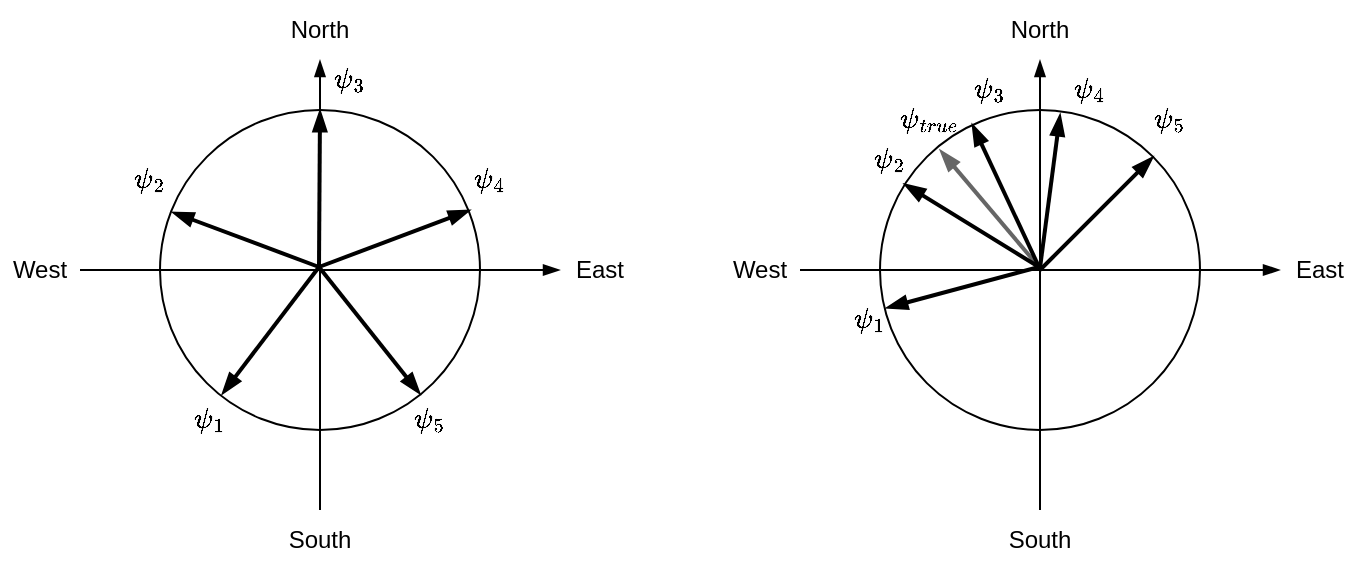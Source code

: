 <mxfile version="15.6.3" type="device"><diagram id="-feqlLXLvjb3GwORE2zJ" name="Page-1"><mxGraphModel dx="2037" dy="489" grid="1" gridSize="10" guides="1" tooltips="1" connect="1" arrows="1" fold="1" page="1" pageScale="1" pageWidth="1169" pageHeight="827" math="1" shadow="0"><root><mxCell id="0"/><mxCell id="1" parent="0"/><mxCell id="o-SM8OzkeYhuigWQqK4l-1" value="" style="ellipse;whiteSpace=wrap;html=1;aspect=fixed;fillColor=none;" parent="1" vertex="1"><mxGeometry x="40" y="120" width="160" height="160" as="geometry"/></mxCell><mxCell id="o-SM8OzkeYhuigWQqK4l-2" value="" style="endArrow=blockThin;html=1;rounded=0;endFill=1;" parent="1" edge="1"><mxGeometry width="50" height="50" relative="1" as="geometry"><mxPoint y="200" as="sourcePoint"/><mxPoint x="240" y="200" as="targetPoint"/></mxGeometry></mxCell><mxCell id="o-SM8OzkeYhuigWQqK4l-3" value="" style="endArrow=blockThin;html=1;rounded=0;endFill=1;" parent="1" target="o-SM8OzkeYhuigWQqK4l-4" edge="1"><mxGeometry width="50" height="50" relative="1" as="geometry"><mxPoint x="120" y="320" as="sourcePoint"/><mxPoint x="120" y="80" as="targetPoint"/></mxGeometry></mxCell><mxCell id="o-SM8OzkeYhuigWQqK4l-4" value="North" style="text;html=1;strokeColor=none;fillColor=none;align=center;verticalAlign=middle;whiteSpace=wrap;rounded=0;" parent="1" vertex="1"><mxGeometry x="90" y="65" width="60" height="30" as="geometry"/></mxCell><mxCell id="o-SM8OzkeYhuigWQqK4l-5" value="East" style="text;html=1;strokeColor=none;fillColor=none;align=center;verticalAlign=middle;whiteSpace=wrap;rounded=0;" parent="1" vertex="1"><mxGeometry x="240" y="185" width="40" height="30" as="geometry"/></mxCell><mxCell id="o-SM8OzkeYhuigWQqK4l-6" value="South" style="text;html=1;strokeColor=none;fillColor=none;align=center;verticalAlign=middle;whiteSpace=wrap;rounded=0;" parent="1" vertex="1"><mxGeometry x="90" y="320" width="60" height="30" as="geometry"/></mxCell><mxCell id="o-SM8OzkeYhuigWQqK4l-7" value="West" style="text;html=1;strokeColor=none;fillColor=none;align=center;verticalAlign=middle;whiteSpace=wrap;rounded=0;" parent="1" vertex="1"><mxGeometry x="-40" y="185" width="40" height="30" as="geometry"/></mxCell><mxCell id="o-SM8OzkeYhuigWQqK4l-8" value="" style="ellipse;whiteSpace=wrap;html=1;aspect=fixed;fillColor=none;" parent="1" vertex="1"><mxGeometry x="400" y="120" width="160" height="160" as="geometry"/></mxCell><mxCell id="o-SM8OzkeYhuigWQqK4l-9" value="" style="endArrow=blockThin;html=1;rounded=0;endFill=1;" parent="1" edge="1"><mxGeometry width="50" height="50" relative="1" as="geometry"><mxPoint x="360" y="200" as="sourcePoint"/><mxPoint x="600" y="200" as="targetPoint"/></mxGeometry></mxCell><mxCell id="o-SM8OzkeYhuigWQqK4l-10" value="" style="endArrow=blockThin;html=1;rounded=0;endFill=1;" parent="1" target="o-SM8OzkeYhuigWQqK4l-11" edge="1"><mxGeometry width="50" height="50" relative="1" as="geometry"><mxPoint x="480" y="320" as="sourcePoint"/><mxPoint x="480" y="80" as="targetPoint"/></mxGeometry></mxCell><mxCell id="o-SM8OzkeYhuigWQqK4l-11" value="North" style="text;html=1;strokeColor=none;fillColor=none;align=center;verticalAlign=middle;whiteSpace=wrap;rounded=0;" parent="1" vertex="1"><mxGeometry x="450" y="65" width="60" height="30" as="geometry"/></mxCell><mxCell id="o-SM8OzkeYhuigWQqK4l-12" value="East" style="text;html=1;strokeColor=none;fillColor=none;align=center;verticalAlign=middle;whiteSpace=wrap;rounded=0;" parent="1" vertex="1"><mxGeometry x="600" y="185" width="40" height="30" as="geometry"/></mxCell><mxCell id="o-SM8OzkeYhuigWQqK4l-13" value="South" style="text;html=1;strokeColor=none;fillColor=none;align=center;verticalAlign=middle;whiteSpace=wrap;rounded=0;" parent="1" vertex="1"><mxGeometry x="450" y="320" width="60" height="30" as="geometry"/></mxCell><mxCell id="o-SM8OzkeYhuigWQqK4l-14" value="West" style="text;html=1;strokeColor=none;fillColor=none;align=center;verticalAlign=middle;whiteSpace=wrap;rounded=0;" parent="1" vertex="1"><mxGeometry x="320" y="185" width="40" height="30" as="geometry"/></mxCell><mxCell id="o-SM8OzkeYhuigWQqK4l-15" value="" style="endArrow=blockThin;html=1;rounded=0;strokeWidth=2;endFill=1;entryX=0.019;entryY=0.619;entryDx=0;entryDy=0;entryPerimeter=0;" parent="1" target="o-SM8OzkeYhuigWQqK4l-8" edge="1"><mxGeometry width="50" height="50" relative="1" as="geometry"><mxPoint x="479.5" y="198.5" as="sourcePoint"/><mxPoint x="479.5" y="120" as="targetPoint"/></mxGeometry></mxCell><mxCell id="o-SM8OzkeYhuigWQqK4l-16" value="" style="endArrow=blockThin;html=1;rounded=0;strokeWidth=2;endFill=1;entryX=0.038;entryY=0.319;entryDx=0;entryDy=0;entryPerimeter=0;" parent="1" target="o-SM8OzkeYhuigWQqK4l-1" edge="1"><mxGeometry width="50" height="50" relative="1" as="geometry"><mxPoint x="119.5" y="198.5" as="sourcePoint"/><mxPoint x="119.5" y="120" as="targetPoint"/></mxGeometry></mxCell><mxCell id="o-SM8OzkeYhuigWQqK4l-17" value="" style="endArrow=blockThin;html=1;rounded=0;strokeWidth=2;endFill=1;entryX=0.969;entryY=0.313;entryDx=0;entryDy=0;entryPerimeter=0;" parent="1" target="o-SM8OzkeYhuigWQqK4l-1" edge="1"><mxGeometry width="50" height="50" relative="1" as="geometry"><mxPoint x="119.5" y="198.5" as="sourcePoint"/><mxPoint x="190" y="180" as="targetPoint"/></mxGeometry></mxCell><mxCell id="o-SM8OzkeYhuigWQqK4l-18" value="" style="endArrow=blockThin;html=1;rounded=0;strokeWidth=2;endFill=1;entryX=0.194;entryY=0.888;entryDx=0;entryDy=0;entryPerimeter=0;" parent="1" target="o-SM8OzkeYhuigWQqK4l-1" edge="1"><mxGeometry width="50" height="50" relative="1" as="geometry"><mxPoint x="119.5" y="198.5" as="sourcePoint"/><mxPoint x="119.5" y="120" as="targetPoint"/></mxGeometry></mxCell><mxCell id="o-SM8OzkeYhuigWQqK4l-19" value="" style="endArrow=blockThin;html=1;rounded=0;strokeWidth=2;endFill=1;entryX=0.813;entryY=0.888;entryDx=0;entryDy=0;entryPerimeter=0;" parent="1" target="o-SM8OzkeYhuigWQqK4l-1" edge="1"><mxGeometry width="50" height="50" relative="1" as="geometry"><mxPoint x="119.5" y="198.5" as="sourcePoint"/><mxPoint x="170" y="260" as="targetPoint"/></mxGeometry></mxCell><mxCell id="o-SM8OzkeYhuigWQqK4l-21" value="" style="endArrow=blockThin;html=1;rounded=0;strokeWidth=2;endFill=1;" parent="1" edge="1"><mxGeometry width="50" height="50" relative="1" as="geometry"><mxPoint x="119.5" y="198.5" as="sourcePoint"/><mxPoint x="120" y="120" as="targetPoint"/></mxGeometry></mxCell><mxCell id="o-SM8OzkeYhuigWQqK4l-23" value="&lt;font style=&quot;font-size: 12px&quot;&gt;$$\psi_1$$&lt;/font&gt;" style="text;html=1;strokeColor=none;fillColor=none;align=center;verticalAlign=middle;whiteSpace=wrap;rounded=0;" parent="1" vertex="1"><mxGeometry x="50" y="260" width="30" height="30" as="geometry"/></mxCell><mxCell id="o-SM8OzkeYhuigWQqK4l-24" value="&lt;font style=&quot;font-size: 12px&quot;&gt;$$\psi_2$$&lt;/font&gt;" style="text;html=1;strokeColor=none;fillColor=none;align=center;verticalAlign=middle;whiteSpace=wrap;rounded=0;" parent="1" vertex="1"><mxGeometry x="20" y="140" width="30" height="30" as="geometry"/></mxCell><mxCell id="o-SM8OzkeYhuigWQqK4l-25" value="$$\psi_3$$" style="text;html=1;strokeColor=none;fillColor=none;align=center;verticalAlign=middle;whiteSpace=wrap;rounded=0;" parent="1" vertex="1"><mxGeometry x="120" y="90" width="30" height="30" as="geometry"/></mxCell><mxCell id="o-SM8OzkeYhuigWQqK4l-26" value="$$\psi_4$$" style="text;html=1;strokeColor=none;fillColor=none;align=center;verticalAlign=middle;whiteSpace=wrap;rounded=0;" parent="1" vertex="1"><mxGeometry x="190" y="140" width="30" height="30" as="geometry"/></mxCell><mxCell id="o-SM8OzkeYhuigWQqK4l-27" value="$$\psi_5$$" style="text;html=1;strokeColor=none;fillColor=none;align=center;verticalAlign=middle;whiteSpace=wrap;rounded=0;" parent="1" vertex="1"><mxGeometry x="160" y="260" width="30" height="30" as="geometry"/></mxCell><mxCell id="IEWmjobmRNQH6XV3jr-b-1" value="" style="endArrow=blockThin;html=1;rounded=0;strokeWidth=2;endFill=1;fillColor=#f5f5f5;strokeColor=#666666;gradientColor=#b3b3b3;" parent="1" edge="1"><mxGeometry width="50" height="50" relative="1" as="geometry"><mxPoint x="479.5" y="198.5" as="sourcePoint"/><mxPoint x="430" y="140" as="targetPoint"/></mxGeometry></mxCell><mxCell id="IEWmjobmRNQH6XV3jr-b-4" value="$$\psi_{true}$$" style="text;html=1;strokeColor=none;fillColor=none;align=center;verticalAlign=middle;whiteSpace=wrap;rounded=0;" parent="1" vertex="1"><mxGeometry x="410" y="110" width="30" height="30" as="geometry"/></mxCell><mxCell id="IEWmjobmRNQH6XV3jr-b-5" value="" style="endArrow=blockThin;html=1;rounded=0;strokeWidth=2;endFill=1;entryX=0.288;entryY=0.044;entryDx=0;entryDy=0;entryPerimeter=0;" parent="1" target="o-SM8OzkeYhuigWQqK4l-8" edge="1"><mxGeometry width="50" height="50" relative="1" as="geometry"><mxPoint x="479.5" y="198.5" as="sourcePoint"/><mxPoint x="450" y="130" as="targetPoint"/></mxGeometry></mxCell><mxCell id="IEWmjobmRNQH6XV3jr-b-6" value="" style="endArrow=blockThin;html=1;rounded=0;strokeWidth=2;endFill=1;entryX=0.075;entryY=0.231;entryDx=0;entryDy=0;entryPerimeter=0;" parent="1" target="o-SM8OzkeYhuigWQqK4l-8" edge="1"><mxGeometry width="50" height="50" relative="1" as="geometry"><mxPoint x="479.5" y="198.5" as="sourcePoint"/><mxPoint x="479.5" y="120" as="targetPoint"/></mxGeometry></mxCell><mxCell id="IEWmjobmRNQH6XV3jr-b-7" value="" style="endArrow=blockThin;html=1;rounded=0;strokeWidth=2;endFill=1;entryX=0.563;entryY=0.013;entryDx=0;entryDy=0;entryPerimeter=0;" parent="1" target="o-SM8OzkeYhuigWQqK4l-8" edge="1"><mxGeometry width="50" height="50" relative="1" as="geometry"><mxPoint x="480" y="199" as="sourcePoint"/><mxPoint x="479.5" y="120" as="targetPoint"/></mxGeometry></mxCell><mxCell id="IEWmjobmRNQH6XV3jr-b-8" value="&lt;font style=&quot;font-size: 12px&quot;&gt;$$\psi_1$$&lt;/font&gt;" style="text;html=1;strokeColor=none;fillColor=none;align=center;verticalAlign=middle;whiteSpace=wrap;rounded=0;" parent="1" vertex="1"><mxGeometry x="380" y="210" width="30" height="30" as="geometry"/></mxCell><mxCell id="IEWmjobmRNQH6XV3jr-b-9" value="&lt;font style=&quot;font-size: 12px&quot;&gt;$$\psi_2$$&lt;/font&gt;" style="text;html=1;strokeColor=none;fillColor=none;align=center;verticalAlign=middle;whiteSpace=wrap;rounded=0;" parent="1" vertex="1"><mxGeometry x="390" y="130" width="30" height="30" as="geometry"/></mxCell><mxCell id="IEWmjobmRNQH6XV3jr-b-10" value="$$\psi_3$$" style="text;html=1;strokeColor=none;fillColor=none;align=center;verticalAlign=middle;whiteSpace=wrap;rounded=0;" parent="1" vertex="1"><mxGeometry x="440" y="95" width="30" height="30" as="geometry"/></mxCell><mxCell id="IEWmjobmRNQH6XV3jr-b-11" value="$$\psi_4$$" style="text;html=1;strokeColor=none;fillColor=none;align=center;verticalAlign=middle;whiteSpace=wrap;rounded=0;" parent="1" vertex="1"><mxGeometry x="490" y="95" width="30" height="30" as="geometry"/></mxCell><mxCell id="IEWmjobmRNQH6XV3jr-b-12" value="" style="endArrow=blockThin;html=1;rounded=0;strokeWidth=2;endFill=1;entryX=1;entryY=0;entryDx=0;entryDy=0;" parent="1" target="o-SM8OzkeYhuigWQqK4l-8" edge="1"><mxGeometry width="50" height="50" relative="1" as="geometry"><mxPoint x="480" y="200" as="sourcePoint"/><mxPoint x="480" y="115.75" as="targetPoint"/></mxGeometry></mxCell><mxCell id="IEWmjobmRNQH6XV3jr-b-13" value="$$\psi_5$$" style="text;html=1;strokeColor=none;fillColor=none;align=center;verticalAlign=middle;whiteSpace=wrap;rounded=0;" parent="1" vertex="1"><mxGeometry x="530" y="110" width="30" height="30" as="geometry"/></mxCell></root></mxGraphModel></diagram></mxfile>